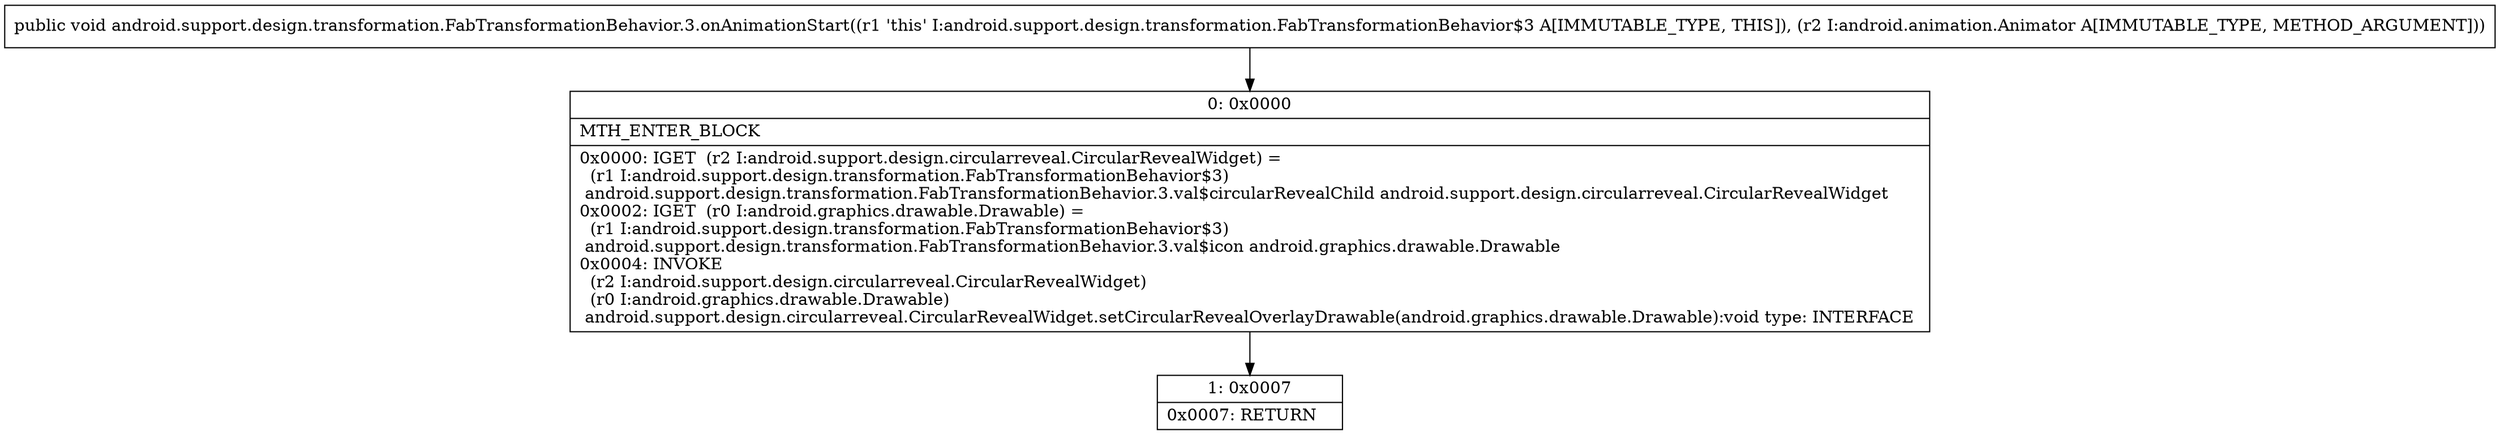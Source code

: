 digraph "CFG forandroid.support.design.transformation.FabTransformationBehavior.3.onAnimationStart(Landroid\/animation\/Animator;)V" {
Node_0 [shape=record,label="{0\:\ 0x0000|MTH_ENTER_BLOCK\l|0x0000: IGET  (r2 I:android.support.design.circularreveal.CircularRevealWidget) = \l  (r1 I:android.support.design.transformation.FabTransformationBehavior$3)\l android.support.design.transformation.FabTransformationBehavior.3.val$circularRevealChild android.support.design.circularreveal.CircularRevealWidget \l0x0002: IGET  (r0 I:android.graphics.drawable.Drawable) = \l  (r1 I:android.support.design.transformation.FabTransformationBehavior$3)\l android.support.design.transformation.FabTransformationBehavior.3.val$icon android.graphics.drawable.Drawable \l0x0004: INVOKE  \l  (r2 I:android.support.design.circularreveal.CircularRevealWidget)\l  (r0 I:android.graphics.drawable.Drawable)\l android.support.design.circularreveal.CircularRevealWidget.setCircularRevealOverlayDrawable(android.graphics.drawable.Drawable):void type: INTERFACE \l}"];
Node_1 [shape=record,label="{1\:\ 0x0007|0x0007: RETURN   \l}"];
MethodNode[shape=record,label="{public void android.support.design.transformation.FabTransformationBehavior.3.onAnimationStart((r1 'this' I:android.support.design.transformation.FabTransformationBehavior$3 A[IMMUTABLE_TYPE, THIS]), (r2 I:android.animation.Animator A[IMMUTABLE_TYPE, METHOD_ARGUMENT])) }"];
MethodNode -> Node_0;
Node_0 -> Node_1;
}

